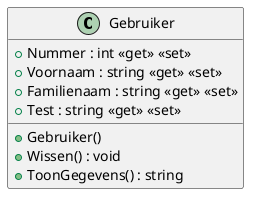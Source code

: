 @startuml
class Gebruiker {
    + Nummer : int <<get>> <<set>>
    + Voornaam : string <<get>> <<set>>
    + Familienaam : string <<get>> <<set>>
    + Test : string <<get>> <<set>>
    + Gebruiker()
    + Wissen() : void
    + ToonGegevens() : string
}
@enduml

